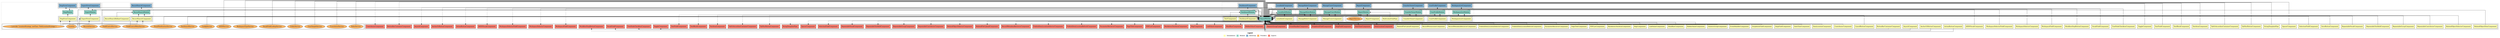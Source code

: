 digraph dependencies { node [shape="rect", style="filled", colorscheme=set312]; ranksep=0.4; compound=false; remincross=true; splines=true; splines=ortho; rankdir=LR; rankdir=TB; rankdir=BT; label=<<table BORDER="0"> <tr> <td colspan="5" align="center"><b>Legend</b></td> </tr> <tr> <td> <table BORDER="0"> <tr> <td bgcolor="#ffffb3" width="20"></td> <td>  Declarations</td> </tr> </table> </td> <td> <table BORDER="0"> <tr> <td bgcolor="#8dd3c7" width="20"></td> <td>  Module</td> </tr> </table> </td> <td> <table BORDER="0"> <tr> <td bgcolor="#80b1d3" width="20"></td> <td>  Bootstrap</td> </tr> </table> </td> <td> <table BORDER="0"> <tr> <td bgcolor="#fdb462" width="20"></td> <td>  Providers</td> </tr> </table> </td> <td> <table BORDER="0"> <tr> <td bgcolor="#fb8072" width="20"></td> <td>  Exports</td> </tr> </table> </td> </tr></table>>; ratio=compress; fontname="sans-serif";  subgraph "cluster_DashboardModule" { label=""; style="dotted";node [shape="folder", fillcolor=1]; subgraph cluster_DashboardModule_declarations { style="solid";node [style="filled", shape="rect"]; node [fillcolor=2]; "DashboardComponent"; node [fillcolor=2]; "SortComponent"; }  "DashboardComponent" -> "DashboardModule" [style="solid", lhead="cluster_DashboardModule" ltail="cluster_DashboardModule_declarations"]; subgraph "cluster_DashboardModule_DashboardComponent_providers" { style="solid";  }  "SortComponent" -> "DashboardModule" [style="solid", lhead="cluster_DashboardModule" ltail="cluster_DashboardModule_declarations"]; subgraph "cluster_DashboardModule_SortComponent_providers" { style="solid";  }    subgraph cluster_DashboardModule_imports { style="solid"; node [style="filled", fillcolor=1, shape="rect"];    "SharedModule" [label="SharedModule", shape="folder"];   }    "SharedModule" -> "DashboardModule" [lhead="cluster_DashboardModule", ltail="cluster_DashboardModule_imports"];     subgraph cluster_DashboardModule_exports { style="solid";node [style="filled", fillcolor=4, shape="rect"];}    subgraph cluster_DashboardModule_bootstrap { style="solid"; node [style="filled", fillcolor=5, shape="rect"];  "DashboardComponent " [label="DashboardComponent ", shape="rect"]  }  "DashboardModule" -> "DashboardComponent " [style="dotted", lhead="cluster_DashboardModule_bootstrap" ltail="cluster_DashboardModule"];    subgraph cluster_DashboardModule_providers { style="solid"; node [style="filled", fillcolor=6, shape="rect"];   }     }  subgraph "cluster_DmpModule" { label=""; style="dotted";node [shape="folder", fillcolor=1]; subgraph cluster_DmpModule_declarations { style="solid";node [style="filled", shape="rect"]; node [fillcolor=2]; "DmpFormComponent"; }  "DmpFormComponent" -> "DmpModule" [style="solid", lhead="cluster_DmpModule" ltail="cluster_DmpModule_declarations"]; subgraph "cluster_DmpModule_DmpFormComponent_providers" { style="solid";  node [fillcolor=6, shape="oval", style="filled"]; "Location" -> "DmpFormComponent" [lhead="cluster_DmpModule_declarations" ltail="cluster_DmpModule_DmpFormComponent_providers"];  node [fillcolor=6, shape="oval", style="filled"]; "{ provide: LocationStrategy, useClass: PathLocationStrategy }" -> "DmpFormComponent" [lhead="cluster_DmpModule_declarations" ltail="cluster_DmpModule_DmpFormComponent_providers"];  }    subgraph cluster_DmpModule_imports { style="solid"; node [style="filled", fillcolor=1, shape="rect"];    "SharedModule" [label="SharedModule", shape="folder"];   }    "SharedModule" -> "DmpModule" [lhead="cluster_DmpModule", ltail="cluster_DmpModule_imports"];     subgraph cluster_DmpModule_exports { style="solid";node [style="filled", fillcolor=4, shape="rect"];}    subgraph cluster_DmpModule_bootstrap { style="solid"; node [style="filled", fillcolor=5, shape="rect"];  "DmpFormComponent " [label="DmpFormComponent ", shape="rect"]  }  "DmpModule" -> "DmpFormComponent " [style="dotted", lhead="cluster_DmpModule_bootstrap" ltail="cluster_DmpModule"];    subgraph cluster_DmpModule_providers { style="solid"; node [style="filled", fillcolor=6, shape="rect"];   }     }  subgraph "cluster_ExportModule" { label=""; style="dotted";node [shape="folder", fillcolor=1]; subgraph cluster_ExportModule_declarations { style="solid";node [style="filled", shape="rect"]; node [fillcolor=2]; "ExportFormComponent"; }  "ExportFormComponent" -> "ExportModule" [style="solid", lhead="cluster_ExportModule" ltail="cluster_ExportModule_declarations"]; subgraph "cluster_ExportModule_ExportFormComponent_providers" { style="solid";  node [fillcolor=6, shape="oval", style="filled"]; "Location" -> "ExportFormComponent" [lhead="cluster_ExportModule_declarations" ltail="cluster_ExportModule_ExportFormComponent_providers"];  node [fillcolor=6, shape="oval", style="filled"]; "{ provide: LocationStrategy, useClass: PathLocationStrategy }" -> "ExportFormComponent" [lhead="cluster_ExportModule_declarations" ltail="cluster_ExportModule_ExportFormComponent_providers"];  }    subgraph cluster_ExportModule_imports { style="solid"; node [style="filled", fillcolor=1, shape="rect"];    "SharedModule" [label="SharedModule", shape="folder"];   }    "SharedModule" -> "ExportModule" [lhead="cluster_ExportModule", ltail="cluster_ExportModule_imports"];     subgraph cluster_ExportModule_exports { style="solid";node [style="filled", fillcolor=4, shape="rect"];}    subgraph cluster_ExportModule_bootstrap { style="solid"; node [style="filled", fillcolor=5, shape="rect"];  "ExportFormComponent " [label="ExportFormComponent ", shape="rect"]  }  "ExportModule" -> "ExportFormComponent " [style="dotted", lhead="cluster_ExportModule_bootstrap" ltail="cluster_ExportModule"];    subgraph cluster_ExportModule_providers { style="solid"; node [style="filled", fillcolor=6, shape="rect"];   }     }  subgraph "cluster_LocalAuthModule" { label=""; style="dotted";node [shape="folder", fillcolor=1]; subgraph cluster_LocalAuthModule_declarations { style="solid";node [style="filled", shape="rect"]; node [fillcolor=2]; "LocalAuthComponent"; }  "LocalAuthComponent" -> "LocalAuthModule" [style="solid", lhead="cluster_LocalAuthModule" ltail="cluster_LocalAuthModule_declarations"]; subgraph "cluster_LocalAuthModule_LocalAuthComponent_providers" { style="solid";  }    subgraph cluster_LocalAuthModule_imports { style="solid"; node [style="filled", fillcolor=1, shape="rect"];    "SharedModule" [label="SharedModule", shape="folder"];   }    "SharedModule" -> "LocalAuthModule" [lhead="cluster_LocalAuthModule", ltail="cluster_LocalAuthModule_imports"];     subgraph cluster_LocalAuthModule_exports { style="solid";node [style="filled", fillcolor=4, shape="rect"];}    subgraph cluster_LocalAuthModule_bootstrap { style="solid"; node [style="filled", fillcolor=5, shape="rect"];  "LocalAuthComponent " [label="LocalAuthComponent ", shape="rect"]  }  "LocalAuthModule" -> "LocalAuthComponent " [style="dotted", lhead="cluster_LocalAuthModule_bootstrap" ltail="cluster_LocalAuthModule"];    subgraph cluster_LocalAuthModule_providers { style="solid"; node [style="filled", fillcolor=6, shape="rect"];   }     }  subgraph "cluster_ManageRolesModule" { label=""; style="dotted";node [shape="folder", fillcolor=1]; subgraph cluster_ManageRolesModule_declarations { style="solid";node [style="filled", shape="rect"]; node [fillcolor=2]; "ManageRolesComponent"; }  "ManageRolesComponent" -> "ManageRolesModule" [style="solid", lhead="cluster_ManageRolesModule" ltail="cluster_ManageRolesModule_declarations"]; subgraph "cluster_ManageRolesModule_ManageRolesComponent_providers" { style="solid";  }    subgraph cluster_ManageRolesModule_imports { style="solid"; node [style="filled", fillcolor=1, shape="rect"];    "SharedModule" [label="SharedModule", shape="folder"];   }    "SharedModule" -> "ManageRolesModule" [lhead="cluster_ManageRolesModule", ltail="cluster_ManageRolesModule_imports"];     subgraph cluster_ManageRolesModule_exports { style="solid";node [style="filled", fillcolor=4, shape="rect"];}    subgraph cluster_ManageRolesModule_bootstrap { style="solid"; node [style="filled", fillcolor=5, shape="rect"];  "ManageRolesComponent " [label="ManageRolesComponent ", shape="rect"]  }  "ManageRolesModule" -> "ManageRolesComponent " [style="dotted", lhead="cluster_ManageRolesModule_bootstrap" ltail="cluster_ManageRolesModule"];    subgraph cluster_ManageRolesModule_providers { style="solid"; node [style="filled", fillcolor=6, shape="rect"];   }     }  subgraph "cluster_ManageUsersModule" { label=""; style="dotted";node [shape="folder", fillcolor=1]; subgraph cluster_ManageUsersModule_declarations { style="solid";node [style="filled", shape="rect"]; node [fillcolor=2]; "ManageUsersComponent"; }  "ManageUsersComponent" -> "ManageUsersModule" [style="solid", lhead="cluster_ManageUsersModule" ltail="cluster_ManageUsersModule_declarations"]; subgraph "cluster_ManageUsersModule_ManageUsersComponent_providers" { style="solid";  }    subgraph cluster_ManageUsersModule_imports { style="solid"; node [style="filled", fillcolor=1, shape="rect"];    "SharedModule" [label="SharedModule", shape="folder"];   }    "SharedModule" -> "ManageUsersModule" [lhead="cluster_ManageUsersModule", ltail="cluster_ManageUsersModule_imports"];     subgraph cluster_ManageUsersModule_exports { style="solid";node [style="filled", fillcolor=4, shape="rect"];}    subgraph cluster_ManageUsersModule_bootstrap { style="solid"; node [style="filled", fillcolor=5, shape="rect"];  "ManageUsersComponent " [label="ManageUsersComponent ", shape="rect"]  }  "ManageUsersModule" -> "ManageUsersComponent " [style="dotted", lhead="cluster_ManageUsersModule_bootstrap" ltail="cluster_ManageUsersModule"];    subgraph cluster_ManageUsersModule_providers { style="solid"; node [style="filled", fillcolor=6, shape="rect"];   }     }  subgraph "cluster_RecordSearchModule" { label=""; style="dotted";node [shape="folder", fillcolor=1]; subgraph cluster_RecordSearchModule_declarations { style="solid";node [style="filled", shape="rect"]; node [fillcolor=2]; "RecordSearchComponent"; node [fillcolor=2]; "RecordSearchRefinerComponent"; }  "RecordSearchComponent" -> "RecordSearchModule" [style="solid", lhead="cluster_RecordSearchModule" ltail="cluster_RecordSearchModule_declarations"]; subgraph "cluster_RecordSearchModule_RecordSearchComponent_providers" { style="solid";  node [fillcolor=6, shape="oval", style="filled"]; "Location" -> "RecordSearchComponent" [lhead="cluster_RecordSearchModule_declarations" ltail="cluster_RecordSearchModule_RecordSearchComponent_providers"];  node [fillcolor=6, shape="oval", style="filled"]; "{ provide: LocationStrategy, useClass: PathLocationStrategy }" -> "RecordSearchComponent" [lhead="cluster_RecordSearchModule_declarations" ltail="cluster_RecordSearchModule_RecordSearchComponent_providers"];  }  "RecordSearchRefinerComponent" -> "RecordSearchModule" [style="solid", lhead="cluster_RecordSearchModule" ltail="cluster_RecordSearchModule_declarations"]; subgraph "cluster_RecordSearchModule_RecordSearchRefinerComponent_providers" { style="solid";  }    subgraph cluster_RecordSearchModule_imports { style="solid"; node [style="filled", fillcolor=1, shape="rect"];    "SharedModule" [label="SharedModule", shape="folder"];   }    "SharedModule" -> "RecordSearchModule" [lhead="cluster_RecordSearchModule", ltail="cluster_RecordSearchModule_imports"];     subgraph cluster_RecordSearchModule_exports { style="solid";node [style="filled", fillcolor=4, shape="rect"];}    subgraph cluster_RecordSearchModule_bootstrap { style="solid"; node [style="filled", fillcolor=5, shape="rect"];  "RecordSearchComponent " [label="RecordSearchComponent ", shape="rect"]  }  "RecordSearchModule" -> "RecordSearchComponent " [style="dotted", lhead="cluster_RecordSearchModule_bootstrap" ltail="cluster_RecordSearchModule"];    subgraph cluster_RecordSearchModule_providers { style="solid"; node [style="filled", fillcolor=6, shape="rect"];   }     }  subgraph "cluster_ReportModule" { label=""; style="dotted";node [shape="folder", fillcolor=1]; subgraph cluster_ReportModule_declarations { style="solid";node [style="filled", shape="rect"]; node [fillcolor=2]; "MultivalueFieldPipe"; node [fillcolor=2]; "ReportComponent"; }  "MultivalueFieldPipe" -> "ReportModule" [style="solid", lhead="cluster_ReportModule" ltail="cluster_ReportModule_declarations"]; subgraph "cluster_ReportModule_MultivalueFieldPipe_providers" { style="solid";  }  "ReportComponent" -> "ReportModule" [style="solid", lhead="cluster_ReportModule" ltail="cluster_ReportModule_declarations"]; subgraph "cluster_ReportModule_ReportComponent_providers" { style="solid";  }    subgraph cluster_ReportModule_imports { style="solid"; node [style="filled", fillcolor=1, shape="rect"];    "SharedModule" [label="SharedModule", shape="folder"];   }    "SharedModule" -> "ReportModule" [lhead="cluster_ReportModule", ltail="cluster_ReportModule_imports"];     subgraph cluster_ReportModule_exports { style="solid";node [style="filled", fillcolor=4, shape="rect"];}    subgraph cluster_ReportModule_bootstrap { style="solid"; node [style="filled", fillcolor=5, shape="rect"];  "ReportComponent " [label="ReportComponent ", shape="rect"]  }  "ReportModule" -> "ReportComponent " [style="dotted", lhead="cluster_ReportModule_bootstrap" ltail="cluster_ReportModule"];    subgraph cluster_ReportModule_providers { style="solid"; node [style="filled", fillcolor=6, shape="rect"];    "ReportService" [label="ReportService", shape="oval"];   }    "ReportService" -> "ReportModule" [lhead="cluster_ReportModule", ltail="cluster_ReportModule_providers"];     }  subgraph "cluster_SharedModule" { label=""; style="dotted";node [shape="folder", fillcolor=1]; subgraph cluster_SharedModule_declarations { style="solid";node [style="filled", shape="rect"]; node [fillcolor=2]; "ANDSVocabComponent"; node [fillcolor=2]; "ActionButtonComponent"; node [fillcolor=2]; "AnchorOrButtonComponent"; node [fillcolor=2]; "AsynchComponent"; node [fillcolor=2]; "ButtonBarContainerComponent"; node [fillcolor=2]; "CancelButtonComponent"; node [fillcolor=2]; "ContributorComponent"; node [fillcolor=2]; "DataLocationComponent"; node [fillcolor=2]; "DateTimeComponent"; node [fillcolor=2]; "DmpFieldComponent"; node [fillcolor=2]; "DropdownFieldComponent"; node [fillcolor=2]; "EventHandlerComponent"; node [fillcolor=2]; "GenericGroupComponent"; node [fillcolor=2]; "HiddenValueComponent"; node [fillcolor=2]; "HtmlRawComponent"; node [fillcolor=2]; "LinkValueComponent"; node [fillcolor=2]; "MapComponent"; node [fillcolor=2]; "MarkdownTextAreaComponent"; node [fillcolor=2]; "PDFListComponent"; node [fillcolor=2]; "PageTitleComponent"; node [fillcolor=2]; "ParameterRetrieverComponent"; node [fillcolor=2]; "PublishDataLocationRefreshComponent"; node [fillcolor=2]; "PublishDataLocationSelectorComponent"; node [fillcolor=2]; "RecordMetadataRetrieverComponent"; node [fillcolor=2]; "RecordPermissionsComponent"; node [fillcolor=2]; "RelatedFileUploadComponent"; node [fillcolor=2]; "RelatedObjectDataComponent"; node [fillcolor=2]; "RelatedObjectSelectorComponent"; node [fillcolor=2]; "RepeatableContributorComponent"; node [fillcolor=2]; "RepeatableGroupComponent"; node [fillcolor=2]; "RepeatableTextfieldComponent"; node [fillcolor=2]; "RepeatableVocabComponent"; node [fillcolor=2]; "SaveButtonComponent"; node [fillcolor=2]; "SelectionFieldComponent"; node [fillcolor=2]; "SpacerComponent"; node [fillcolor=2]; "StringTemplatePipe"; node [fillcolor=2]; "TabNavButtonComponent"; node [fillcolor=2]; "TabOrAccordionContainerComponent"; node [fillcolor=2]; "TextAreaComponent"; node [fillcolor=2]; "TextBlockComponent"; node [fillcolor=2]; "TextFieldComponent"; node [fillcolor=2]; "ToggleComponent"; node [fillcolor=2]; "TreeNodeCheckboxComponent"; node [fillcolor=2]; "VocabFieldComponent"; node [fillcolor=2]; "WorkflowStepButtonComponent"; node [fillcolor=2]; "WorkspaceFieldComponent"; node [fillcolor=2]; "WorkspaceSelectorComponent"; node [fillcolor=2]; "WorkspaceSelectorFieldComponent"; }  "ANDSVocabComponent" -> "SharedModule" [style="solid", lhead="cluster_SharedModule" ltail="cluster_SharedModule_declarations"]; subgraph "cluster_SharedModule_ANDSVocabComponent_providers" { style="solid";  }  "ActionButtonComponent" -> "SharedModule" [style="solid", lhead="cluster_SharedModule" ltail="cluster_SharedModule_declarations"]; subgraph "cluster_SharedModule_ActionButtonComponent_providers" { style="solid";  }  "AnchorOrButtonComponent" -> "SharedModule" [style="solid", lhead="cluster_SharedModule" ltail="cluster_SharedModule_declarations"]; subgraph "cluster_SharedModule_AnchorOrButtonComponent_providers" { style="solid";  }  "AsynchComponent" -> "SharedModule" [style="solid", lhead="cluster_SharedModule" ltail="cluster_SharedModule_declarations"]; subgraph "cluster_SharedModule_AsynchComponent_providers" { style="solid";  }  "ButtonBarContainerComponent" -> "SharedModule" [style="solid", lhead="cluster_SharedModule" ltail="cluster_SharedModule_declarations"]; subgraph "cluster_SharedModule_ButtonBarContainerComponent_providers" { style="solid";  }  "CancelButtonComponent" -> "SharedModule" [style="solid", lhead="cluster_SharedModule" ltail="cluster_SharedModule_declarations"]; subgraph "cluster_SharedModule_CancelButtonComponent_providers" { style="solid";  }  "ContributorComponent" -> "SharedModule" [style="solid", lhead="cluster_SharedModule" ltail="cluster_SharedModule_declarations"]; subgraph "cluster_SharedModule_ContributorComponent_providers" { style="solid";  }  "DataLocationComponent" -> "SharedModule" [style="solid", lhead="cluster_SharedModule" ltail="cluster_SharedModule_declarations"]; subgraph "cluster_SharedModule_DataLocationComponent_providers" { style="solid";  }  "DateTimeComponent" -> "SharedModule" [style="solid", lhead="cluster_SharedModule" ltail="cluster_SharedModule_declarations"]; subgraph "cluster_SharedModule_DateTimeComponent_providers" { style="solid";  }  "DmpFieldComponent" -> "SharedModule" [style="solid", lhead="cluster_SharedModule" ltail="cluster_SharedModule_declarations"]; subgraph "cluster_SharedModule_DmpFieldComponent_providers" { style="solid";  }  "DropdownFieldComponent" -> "SharedModule" [style="solid", lhead="cluster_SharedModule" ltail="cluster_SharedModule_declarations"]; subgraph "cluster_SharedModule_DropdownFieldComponent_providers" { style="solid";  }  "EventHandlerComponent" -> "SharedModule" [style="solid", lhead="cluster_SharedModule" ltail="cluster_SharedModule_declarations"]; subgraph "cluster_SharedModule_EventHandlerComponent_providers" { style="solid";  }  "GenericGroupComponent" -> "SharedModule" [style="solid", lhead="cluster_SharedModule" ltail="cluster_SharedModule_declarations"]; subgraph "cluster_SharedModule_GenericGroupComponent_providers" { style="solid";  }  "HiddenValueComponent" -> "SharedModule" [style="solid", lhead="cluster_SharedModule" ltail="cluster_SharedModule_declarations"]; subgraph "cluster_SharedModule_HiddenValueComponent_providers" { style="solid";  }  "HtmlRawComponent" -> "SharedModule" [style="solid", lhead="cluster_SharedModule" ltail="cluster_SharedModule_declarations"]; subgraph "cluster_SharedModule_HtmlRawComponent_providers" { style="solid";  }  "LinkValueComponent" -> "SharedModule" [style="solid", lhead="cluster_SharedModule" ltail="cluster_SharedModule_declarations"]; subgraph "cluster_SharedModule_LinkValueComponent_providers" { style="solid";  }  "MapComponent" -> "SharedModule" [style="solid", lhead="cluster_SharedModule" ltail="cluster_SharedModule_declarations"]; subgraph "cluster_SharedModule_MapComponent_providers" { style="solid";  }  "MarkdownTextAreaComponent" -> "SharedModule" [style="solid", lhead="cluster_SharedModule" ltail="cluster_SharedModule_declarations"]; subgraph "cluster_SharedModule_MarkdownTextAreaComponent_providers" { style="solid";  }  "PDFListComponent" -> "SharedModule" [style="solid", lhead="cluster_SharedModule" ltail="cluster_SharedModule_declarations"]; subgraph "cluster_SharedModule_PDFListComponent_providers" { style="solid";  }  "PageTitleComponent" -> "SharedModule" [style="solid", lhead="cluster_SharedModule" ltail="cluster_SharedModule_declarations"]; subgraph "cluster_SharedModule_PageTitleComponent_providers" { style="solid";  }  "ParameterRetrieverComponent" -> "SharedModule" [style="solid", lhead="cluster_SharedModule" ltail="cluster_SharedModule_declarations"]; subgraph "cluster_SharedModule_ParameterRetrieverComponent_providers" { style="solid";  }  "PublishDataLocationRefreshComponent" -> "SharedModule" [style="solid", lhead="cluster_SharedModule" ltail="cluster_SharedModule_declarations"]; subgraph "cluster_SharedModule_PublishDataLocationRefreshComponent_providers" { style="solid";  }  "PublishDataLocationSelectorComponent" -> "SharedModule" [style="solid", lhead="cluster_SharedModule" ltail="cluster_SharedModule_declarations"]; subgraph "cluster_SharedModule_PublishDataLocationSelectorComponent_providers" { style="solid";  }  "RecordMetadataRetrieverComponent" -> "SharedModule" [style="solid", lhead="cluster_SharedModule" ltail="cluster_SharedModule_declarations"]; subgraph "cluster_SharedModule_RecordMetadataRetrieverComponent_providers" { style="solid";  }  "RecordPermissionsComponent" -> "SharedModule" [style="solid", lhead="cluster_SharedModule" ltail="cluster_SharedModule_declarations"]; subgraph "cluster_SharedModule_RecordPermissionsComponent_providers" { style="solid";  }  "RelatedFileUploadComponent" -> "SharedModule" [style="solid", lhead="cluster_SharedModule" ltail="cluster_SharedModule_declarations"]; subgraph "cluster_SharedModule_RelatedFileUploadComponent_providers" { style="solid";  }  "RelatedObjectDataComponent" -> "SharedModule" [style="solid", lhead="cluster_SharedModule" ltail="cluster_SharedModule_declarations"]; subgraph "cluster_SharedModule_RelatedObjectDataComponent_providers" { style="solid";  }  "RelatedObjectSelectorComponent" -> "SharedModule" [style="solid", lhead="cluster_SharedModule" ltail="cluster_SharedModule_declarations"]; subgraph "cluster_SharedModule_RelatedObjectSelectorComponent_providers" { style="solid";  }  "RepeatableContributorComponent" -> "SharedModule" [style="solid", lhead="cluster_SharedModule" ltail="cluster_SharedModule_declarations"]; subgraph "cluster_SharedModule_RepeatableContributorComponent_providers" { style="solid";  }  "RepeatableGroupComponent" -> "SharedModule" [style="solid", lhead="cluster_SharedModule" ltail="cluster_SharedModule_declarations"]; subgraph "cluster_SharedModule_RepeatableGroupComponent_providers" { style="solid";  }  "RepeatableTextfieldComponent" -> "SharedModule" [style="solid", lhead="cluster_SharedModule" ltail="cluster_SharedModule_declarations"]; subgraph "cluster_SharedModule_RepeatableTextfieldComponent_providers" { style="solid";  }  "RepeatableVocabComponent" -> "SharedModule" [style="solid", lhead="cluster_SharedModule" ltail="cluster_SharedModule_declarations"]; subgraph "cluster_SharedModule_RepeatableVocabComponent_providers" { style="solid";  }  "SaveButtonComponent" -> "SharedModule" [style="solid", lhead="cluster_SharedModule" ltail="cluster_SharedModule_declarations"]; subgraph "cluster_SharedModule_SaveButtonComponent_providers" { style="solid";  }  "SelectionFieldComponent" -> "SharedModule" [style="solid", lhead="cluster_SharedModule" ltail="cluster_SharedModule_declarations"]; subgraph "cluster_SharedModule_SelectionFieldComponent_providers" { style="solid";  }  "SpacerComponent" -> "SharedModule" [style="solid", lhead="cluster_SharedModule" ltail="cluster_SharedModule_declarations"]; subgraph "cluster_SharedModule_SpacerComponent_providers" { style="solid";  }  "StringTemplatePipe" -> "SharedModule" [style="solid", lhead="cluster_SharedModule" ltail="cluster_SharedModule_declarations"]; subgraph "cluster_SharedModule_StringTemplatePipe_providers" { style="solid";  }  "TabNavButtonComponent" -> "SharedModule" [style="solid", lhead="cluster_SharedModule" ltail="cluster_SharedModule_declarations"]; subgraph "cluster_SharedModule_TabNavButtonComponent_providers" { style="solid";  }  "TabOrAccordionContainerComponent" -> "SharedModule" [style="solid", lhead="cluster_SharedModule" ltail="cluster_SharedModule_declarations"]; subgraph "cluster_SharedModule_TabOrAccordionContainerComponent_providers" { style="solid";  }  "TextAreaComponent" -> "SharedModule" [style="solid", lhead="cluster_SharedModule" ltail="cluster_SharedModule_declarations"]; subgraph "cluster_SharedModule_TextAreaComponent_providers" { style="solid";  }  "TextBlockComponent" -> "SharedModule" [style="solid", lhead="cluster_SharedModule" ltail="cluster_SharedModule_declarations"]; subgraph "cluster_SharedModule_TextBlockComponent_providers" { style="solid";  }  "TextFieldComponent" -> "SharedModule" [style="solid", lhead="cluster_SharedModule" ltail="cluster_SharedModule_declarations"]; subgraph "cluster_SharedModule_TextFieldComponent_providers" { style="solid";  }  "ToggleComponent" -> "SharedModule" [style="solid", lhead="cluster_SharedModule" ltail="cluster_SharedModule_declarations"]; subgraph "cluster_SharedModule_ToggleComponent_providers" { style="solid";  }  "TreeNodeCheckboxComponent" -> "SharedModule" [style="solid", lhead="cluster_SharedModule" ltail="cluster_SharedModule_declarations"]; subgraph "cluster_SharedModule_TreeNodeCheckboxComponent_providers" { style="solid";  }  "VocabFieldComponent" -> "SharedModule" [style="solid", lhead="cluster_SharedModule" ltail="cluster_SharedModule_declarations"]; subgraph "cluster_SharedModule_VocabFieldComponent_providers" { style="solid";  }  "WorkflowStepButtonComponent" -> "SharedModule" [style="solid", lhead="cluster_SharedModule" ltail="cluster_SharedModule_declarations"]; subgraph "cluster_SharedModule_WorkflowStepButtonComponent_providers" { style="solid";  }  "WorkspaceFieldComponent" -> "SharedModule" [style="solid", lhead="cluster_SharedModule" ltail="cluster_SharedModule_declarations"]; subgraph "cluster_SharedModule_WorkspaceFieldComponent_providers" { style="solid";  }  "WorkspaceSelectorComponent" -> "SharedModule" [style="solid", lhead="cluster_SharedModule" ltail="cluster_SharedModule_declarations"]; subgraph "cluster_SharedModule_WorkspaceSelectorComponent_providers" { style="solid";  }  "WorkspaceSelectorFieldComponent" -> "SharedModule" [style="solid", lhead="cluster_SharedModule" ltail="cluster_SharedModule_declarations"]; subgraph "cluster_SharedModule_WorkspaceSelectorFieldComponent_providers" { style="solid";  }    subgraph cluster_SharedModule_imports { style="solid"; node [style="filled", fillcolor=1, shape="rect"];   }     subgraph cluster_SharedModule_exports { style="solid";node [style="filled", fillcolor=4, shape="rect"];"ANDSVocabComponent " [label="ANDSVocabComponent ", shape="rect"]"ActionButtonComponent " [label="ActionButtonComponent ", shape="rect"]"AnchorOrButtonComponent " [label="AnchorOrButtonComponent ", shape="rect"]"AsynchComponent " [label="AsynchComponent ", shape="rect"]"ButtonBarContainerComponent " [label="ButtonBarContainerComponent ", shape="rect"]"ContributorComponent " [label="ContributorComponent ", shape="rect"]"DataLocationComponent " [label="DataLocationComponent ", shape="rect"]"DateTimeComponent " [label="DateTimeComponent ", shape="rect"]"DmpFieldComponent " [label="DmpFieldComponent ", shape="rect"]"DropdownFieldComponent " [label="DropdownFieldComponent ", shape="rect"]"EventHandlerComponent " [label="EventHandlerComponent ", shape="rect"]"GenericGroupComponent " [label="GenericGroupComponent ", shape="rect"]"HiddenValueComponent " [label="HiddenValueComponent ", shape="rect"]"HtmlRawComponent " [label="HtmlRawComponent ", shape="rect"]"LinkValueComponent " [label="LinkValueComponent ", shape="rect"]"MapComponent " [label="MapComponent ", shape="rect"]"MarkdownTextAreaComponent " [label="MarkdownTextAreaComponent ", shape="rect"]"PDFListComponent " [label="PDFListComponent ", shape="rect"]"PageTitleComponent " [label="PageTitleComponent ", shape="rect"]"ParameterRetrieverComponent " [label="ParameterRetrieverComponent ", shape="rect"]"PublishDataLocationRefreshComponent " [label="PublishDataLocationRefreshComponent ", shape="rect"]"PublishDataLocationSelectorComponent " [label="PublishDataLocationSelectorComponent ", shape="rect"]"RecordMetadataRetrieverComponent " [label="RecordMetadataRetrieverComponent ", shape="rect"]"RelatedFileUploadComponent " [label="RelatedFileUploadComponent ", shape="rect"]"RelatedObjectSelectorComponent " [label="RelatedObjectSelectorComponent ", shape="rect"]"RepeatableContributorComponent " [label="RepeatableContributorComponent ", shape="rect"]"RepeatableGroupComponent " [label="RepeatableGroupComponent ", shape="rect"]"RepeatableTextfieldComponent " [label="RepeatableTextfieldComponent ", shape="rect"]"RepeatableVocabComponent " [label="RepeatableVocabComponent ", shape="rect"]"SelectionFieldComponent " [label="SelectionFieldComponent ", shape="rect"]"SpacerComponent " [label="SpacerComponent ", shape="rect"]"StringTemplatePipe " [label="StringTemplatePipe ", shape="rect"]"TabNavButtonComponent " [label="TabNavButtonComponent ", shape="rect"]"TabOrAccordionContainerComponent " [label="TabOrAccordionContainerComponent ", shape="rect"]"TextAreaComponent " [label="TextAreaComponent ", shape="rect"]"TextBlockComponent " [label="TextBlockComponent ", shape="rect"]"TextFieldComponent " [label="TextFieldComponent ", shape="rect"]"ToggleComponent " [label="ToggleComponent ", shape="rect"]"TreeNodeCheckboxComponent " [label="TreeNodeCheckboxComponent ", shape="rect"]"VocabFieldComponent " [label="VocabFieldComponent ", shape="rect"]"WorkflowStepButtonComponent " [label="WorkflowStepButtonComponent ", shape="rect"]"WorkspaceFieldComponent " [label="WorkspaceFieldComponent ", shape="rect"]"WorkspaceSelectorComponent " [label="WorkspaceSelectorComponent ", shape="rect"]"WorkspaceSelectorFieldComponent " [label="WorkspaceSelectorFieldComponent ", shape="rect"]}  "SharedModule" -> "ANDSVocabComponent " [style="dashed", ltail="cluster_SharedModule" lhead="cluster_SharedModule_exports"];  "SharedModule" -> "ActionButtonComponent " [style="dashed", ltail="cluster_SharedModule" lhead="cluster_SharedModule_exports"];  "SharedModule" -> "AnchorOrButtonComponent " [style="dashed", ltail="cluster_SharedModule" lhead="cluster_SharedModule_exports"];  "SharedModule" -> "AsynchComponent " [style="dashed", ltail="cluster_SharedModule" lhead="cluster_SharedModule_exports"];  "SharedModule" -> "ButtonBarContainerComponent " [style="dashed", ltail="cluster_SharedModule" lhead="cluster_SharedModule_exports"];  "SharedModule" -> "ContributorComponent " [style="dashed", ltail="cluster_SharedModule" lhead="cluster_SharedModule_exports"];  "SharedModule" -> "DataLocationComponent " [style="dashed", ltail="cluster_SharedModule" lhead="cluster_SharedModule_exports"];  "SharedModule" -> "DateTimeComponent " [style="dashed", ltail="cluster_SharedModule" lhead="cluster_SharedModule_exports"];  "SharedModule" -> "DmpFieldComponent " [style="dashed", ltail="cluster_SharedModule" lhead="cluster_SharedModule_exports"];  "SharedModule" -> "DropdownFieldComponent " [style="dashed", ltail="cluster_SharedModule" lhead="cluster_SharedModule_exports"];  "SharedModule" -> "EventHandlerComponent " [style="dashed", ltail="cluster_SharedModule" lhead="cluster_SharedModule_exports"];  "SharedModule" -> "GenericGroupComponent " [style="dashed", ltail="cluster_SharedModule" lhead="cluster_SharedModule_exports"];  "SharedModule" -> "HiddenValueComponent " [style="dashed", ltail="cluster_SharedModule" lhead="cluster_SharedModule_exports"];  "SharedModule" -> "HtmlRawComponent " [style="dashed", ltail="cluster_SharedModule" lhead="cluster_SharedModule_exports"];  "SharedModule" -> "LinkValueComponent " [style="dashed", ltail="cluster_SharedModule" lhead="cluster_SharedModule_exports"];  "SharedModule" -> "MapComponent " [style="dashed", ltail="cluster_SharedModule" lhead="cluster_SharedModule_exports"];  "SharedModule" -> "MarkdownTextAreaComponent " [style="dashed", ltail="cluster_SharedModule" lhead="cluster_SharedModule_exports"];  "SharedModule" -> "PDFListComponent " [style="dashed", ltail="cluster_SharedModule" lhead="cluster_SharedModule_exports"];  "SharedModule" -> "PageTitleComponent " [style="dashed", ltail="cluster_SharedModule" lhead="cluster_SharedModule_exports"];  "SharedModule" -> "ParameterRetrieverComponent " [style="dashed", ltail="cluster_SharedModule" lhead="cluster_SharedModule_exports"];  "SharedModule" -> "PublishDataLocationRefreshComponent " [style="dashed", ltail="cluster_SharedModule" lhead="cluster_SharedModule_exports"];  "SharedModule" -> "PublishDataLocationSelectorComponent " [style="dashed", ltail="cluster_SharedModule" lhead="cluster_SharedModule_exports"];  "SharedModule" -> "RecordMetadataRetrieverComponent " [style="dashed", ltail="cluster_SharedModule" lhead="cluster_SharedModule_exports"];  "SharedModule" -> "RelatedFileUploadComponent " [style="dashed", ltail="cluster_SharedModule" lhead="cluster_SharedModule_exports"];  "SharedModule" -> "RelatedObjectSelectorComponent " [style="dashed", ltail="cluster_SharedModule" lhead="cluster_SharedModule_exports"];  "SharedModule" -> "RepeatableContributorComponent " [style="dashed", ltail="cluster_SharedModule" lhead="cluster_SharedModule_exports"];  "SharedModule" -> "RepeatableGroupComponent " [style="dashed", ltail="cluster_SharedModule" lhead="cluster_SharedModule_exports"];  "SharedModule" -> "RepeatableTextfieldComponent " [style="dashed", ltail="cluster_SharedModule" lhead="cluster_SharedModule_exports"];  "SharedModule" -> "RepeatableVocabComponent " [style="dashed", ltail="cluster_SharedModule" lhead="cluster_SharedModule_exports"];  "SharedModule" -> "SelectionFieldComponent " [style="dashed", ltail="cluster_SharedModule" lhead="cluster_SharedModule_exports"];  "SharedModule" -> "SpacerComponent " [style="dashed", ltail="cluster_SharedModule" lhead="cluster_SharedModule_exports"];  "SharedModule" -> "StringTemplatePipe " [style="dashed", ltail="cluster_SharedModule" lhead="cluster_SharedModule_exports"];  "SharedModule" -> "TabNavButtonComponent " [style="dashed", ltail="cluster_SharedModule" lhead="cluster_SharedModule_exports"];  "SharedModule" -> "TabOrAccordionContainerComponent " [style="dashed", ltail="cluster_SharedModule" lhead="cluster_SharedModule_exports"];  "SharedModule" -> "TextAreaComponent " [style="dashed", ltail="cluster_SharedModule" lhead="cluster_SharedModule_exports"];  "SharedModule" -> "TextBlockComponent " [style="dashed", ltail="cluster_SharedModule" lhead="cluster_SharedModule_exports"];  "SharedModule" -> "TextFieldComponent " [style="dashed", ltail="cluster_SharedModule" lhead="cluster_SharedModule_exports"];  "SharedModule" -> "ToggleComponent " [style="dashed", ltail="cluster_SharedModule" lhead="cluster_SharedModule_exports"];  "SharedModule" -> "TreeNodeCheckboxComponent " [style="dashed", ltail="cluster_SharedModule" lhead="cluster_SharedModule_exports"];  "SharedModule" -> "VocabFieldComponent " [style="dashed", ltail="cluster_SharedModule" lhead="cluster_SharedModule_exports"];  "SharedModule" -> "WorkflowStepButtonComponent " [style="dashed", ltail="cluster_SharedModule" lhead="cluster_SharedModule_exports"];  "SharedModule" -> "WorkspaceFieldComponent " [style="dashed", ltail="cluster_SharedModule" lhead="cluster_SharedModule_exports"];  "SharedModule" -> "WorkspaceSelectorComponent " [style="dashed", ltail="cluster_SharedModule" lhead="cluster_SharedModule_exports"];  "SharedModule" -> "WorkspaceSelectorFieldComponent " [style="dashed", ltail="cluster_SharedModule" lhead="cluster_SharedModule_exports"];    subgraph cluster_SharedModule_bootstrap { style="solid"; node [style="filled", fillcolor=5, shape="rect"];  }    subgraph cluster_SharedModule_providers { style="solid"; node [style="filled", fillcolor=6, shape="rect"];    "ANDSService" [label="ANDSService", shape="oval"];    "ConfigService" [label="ConfigService", shape="oval"];    "DashboardService" [label="DashboardService", shape="oval"];    "EmailNotificationService" [label="EmailNotificationService", shape="oval"];    "FieldControlMetaService" [label="FieldControlMetaService", shape="oval"];    "FieldControlService" [label="FieldControlService", shape="oval"];    "RecordsService" [label="RecordsService", shape="oval"];    "RolesService" [label="RolesService", shape="oval"];    "TranslationService" [label="TranslationService", shape="oval"];    "UserSimpleService" [label="UserSimpleService", shape="oval"];    "UtilityService" [label="UtilityService", shape="oval"];    "VocabFieldLookupService" [label="VocabFieldLookupService", shape="oval"];    "WorkspaceTypeService" [label="WorkspaceTypeService", shape="oval"];   }    "ANDSService" -> "SharedModule" [lhead="cluster_SharedModule", ltail="cluster_SharedModule_providers"];    "ConfigService" -> "SharedModule" [lhead="cluster_SharedModule", ltail="cluster_SharedModule_providers"];    "DashboardService" -> "SharedModule" [lhead="cluster_SharedModule", ltail="cluster_SharedModule_providers"];    "EmailNotificationService" -> "SharedModule" [lhead="cluster_SharedModule", ltail="cluster_SharedModule_providers"];    "FieldControlMetaService" -> "SharedModule" [lhead="cluster_SharedModule", ltail="cluster_SharedModule_providers"];    "FieldControlService" -> "SharedModule" [lhead="cluster_SharedModule", ltail="cluster_SharedModule_providers"];    "RecordsService" -> "SharedModule" [lhead="cluster_SharedModule", ltail="cluster_SharedModule_providers"];    "RolesService" -> "SharedModule" [lhead="cluster_SharedModule", ltail="cluster_SharedModule_providers"];    "TranslationService" -> "SharedModule" [lhead="cluster_SharedModule", ltail="cluster_SharedModule_providers"];    "UserSimpleService" -> "SharedModule" [lhead="cluster_SharedModule", ltail="cluster_SharedModule_providers"];    "UtilityService" -> "SharedModule" [lhead="cluster_SharedModule", ltail="cluster_SharedModule_providers"];    "VocabFieldLookupService" -> "SharedModule" [lhead="cluster_SharedModule", ltail="cluster_SharedModule_providers"];    "WorkspaceTypeService" -> "SharedModule" [lhead="cluster_SharedModule", ltail="cluster_SharedModule_providers"];     }  subgraph "cluster_TransferOwnerModule" { label=""; style="dotted";node [shape="folder", fillcolor=1]; subgraph cluster_TransferOwnerModule_declarations { style="solid";node [style="filled", shape="rect"]; node [fillcolor=2]; "TransferOwnerComponent"; }  "TransferOwnerComponent" -> "TransferOwnerModule" [style="solid", lhead="cluster_TransferOwnerModule" ltail="cluster_TransferOwnerModule_declarations"]; subgraph "cluster_TransferOwnerModule_TransferOwnerComponent_providers" { style="solid";  }    subgraph cluster_TransferOwnerModule_imports { style="solid"; node [style="filled", fillcolor=1, shape="rect"];    "SharedModule" [label="SharedModule", shape="folder"];   }    "SharedModule" -> "TransferOwnerModule" [lhead="cluster_TransferOwnerModule", ltail="cluster_TransferOwnerModule_imports"];     subgraph cluster_TransferOwnerModule_exports { style="solid";node [style="filled", fillcolor=4, shape="rect"];}    subgraph cluster_TransferOwnerModule_bootstrap { style="solid"; node [style="filled", fillcolor=5, shape="rect"];  "TransferOwnerComponent " [label="TransferOwnerComponent ", shape="rect"]  }  "TransferOwnerModule" -> "TransferOwnerComponent " [style="dotted", lhead="cluster_TransferOwnerModule_bootstrap" ltail="cluster_TransferOwnerModule"];    subgraph cluster_TransferOwnerModule_providers { style="solid"; node [style="filled", fillcolor=6, shape="rect"];   }     }  subgraph "cluster_UserProfileModule" { label=""; style="dotted";node [shape="folder", fillcolor=1]; subgraph cluster_UserProfileModule_declarations { style="solid";node [style="filled", shape="rect"]; node [fillcolor=2]; "UserProfileComponent"; }  "UserProfileComponent" -> "UserProfileModule" [style="solid", lhead="cluster_UserProfileModule" ltail="cluster_UserProfileModule_declarations"]; subgraph "cluster_UserProfileModule_UserProfileComponent_providers" { style="solid";  }    subgraph cluster_UserProfileModule_imports { style="solid"; node [style="filled", fillcolor=1, shape="rect"];    "SharedModule" [label="SharedModule", shape="folder"];   }    "SharedModule" -> "UserProfileModule" [lhead="cluster_UserProfileModule", ltail="cluster_UserProfileModule_imports"];     subgraph cluster_UserProfileModule_exports { style="solid";node [style="filled", fillcolor=4, shape="rect"];}    subgraph cluster_UserProfileModule_bootstrap { style="solid"; node [style="filled", fillcolor=5, shape="rect"];  "UserProfileComponent " [label="UserProfileComponent ", shape="rect"]  }  "UserProfileModule" -> "UserProfileComponent " [style="dotted", lhead="cluster_UserProfileModule_bootstrap" ltail="cluster_UserProfileModule"];    subgraph cluster_UserProfileModule_providers { style="solid"; node [style="filled", fillcolor=6, shape="rect"];   }     }  subgraph "cluster_WorkspaceListModule" { label=""; style="dotted";node [shape="folder", fillcolor=1]; subgraph cluster_WorkspaceListModule_declarations { style="solid";node [style="filled", shape="rect"]; node [fillcolor=2]; "WorkspaceListComponent"; }  "WorkspaceListComponent" -> "WorkspaceListModule" [style="solid", lhead="cluster_WorkspaceListModule" ltail="cluster_WorkspaceListModule_declarations"]; subgraph "cluster_WorkspaceListModule_WorkspaceListComponent_providers" { style="solid";  }    subgraph cluster_WorkspaceListModule_imports { style="solid"; node [style="filled", fillcolor=1, shape="rect"];    "SharedModule" [label="SharedModule", shape="folder"];   }    "SharedModule" -> "WorkspaceListModule" [lhead="cluster_WorkspaceListModule", ltail="cluster_WorkspaceListModule_imports"];     subgraph cluster_WorkspaceListModule_exports { style="solid";node [style="filled", fillcolor=4, shape="rect"];}    subgraph cluster_WorkspaceListModule_bootstrap { style="solid"; node [style="filled", fillcolor=5, shape="rect"];  "WorkspaceListComponent " [label="WorkspaceListComponent ", shape="rect"]  }  "WorkspaceListModule" -> "WorkspaceListComponent " [style="dotted", lhead="cluster_WorkspaceListModule_bootstrap" ltail="cluster_WorkspaceListModule"];    subgraph cluster_WorkspaceListModule_providers { style="solid"; node [style="filled", fillcolor=6, shape="rect"];   }     }  }